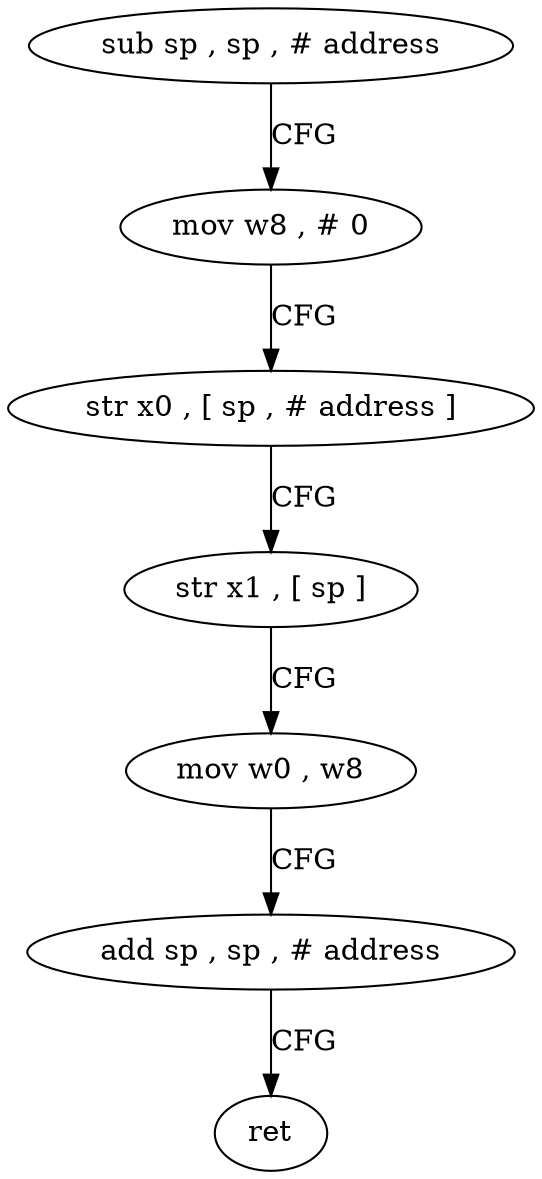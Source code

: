digraph "func" {
"4261468" [label = "sub sp , sp , # address" ]
"4261472" [label = "mov w8 , # 0" ]
"4261476" [label = "str x0 , [ sp , # address ]" ]
"4261480" [label = "str x1 , [ sp ]" ]
"4261484" [label = "mov w0 , w8" ]
"4261488" [label = "add sp , sp , # address" ]
"4261492" [label = "ret" ]
"4261468" -> "4261472" [ label = "CFG" ]
"4261472" -> "4261476" [ label = "CFG" ]
"4261476" -> "4261480" [ label = "CFG" ]
"4261480" -> "4261484" [ label = "CFG" ]
"4261484" -> "4261488" [ label = "CFG" ]
"4261488" -> "4261492" [ label = "CFG" ]
}
